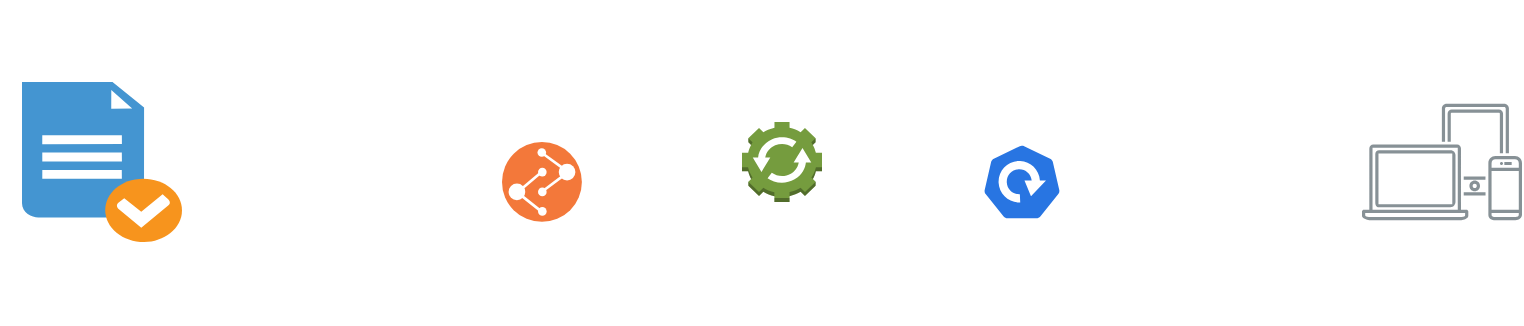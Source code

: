 <mxfile version="20.0.0" type="github">
  <diagram id="2y3gFhWsURK6tQSYoNL8" name="Page-1">
    <mxGraphModel dx="946" dy="557" grid="1" gridSize="10" guides="1" tooltips="1" connect="1" arrows="1" fold="1" page="1" pageScale="1" pageWidth="827" pageHeight="1169" math="0" shadow="0">
      <root>
        <mxCell id="0" />
        <mxCell id="1" parent="0" />
        <mxCell id="JgV9Ua26fCHldO7we2_E-1" value="产品设计文档" style="shadow=0;dashed=0;html=1;strokeColor=none;fillColor=#4495D1;labelPosition=center;verticalLabelPosition=bottom;verticalAlign=top;align=center;outlineConnect=0;shape=mxgraph.veeam.checked_doc;fontColor=#FFFFFF;fontSize=17;" vertex="1" parent="1">
          <mxGeometry x="40" y="180" width="80" height="80" as="geometry" />
        </mxCell>
        <mxCell id="JgV9Ua26fCHldO7we2_E-3" value="产品" style="sketch=0;outlineConnect=0;gradientColor=none;fontColor=#FFFFFF;strokeColor=none;fillColor=#879196;dashed=0;verticalLabelPosition=bottom;verticalAlign=top;align=center;html=1;fontSize=17;fontStyle=0;aspect=fixed;shape=mxgraph.aws4.illustration_devices;pointerEvents=1" vertex="1" parent="1">
          <mxGeometry x="710" y="180" width="80" height="80" as="geometry" />
        </mxCell>
        <mxCell id="JgV9Ua26fCHldO7we2_E-4" value="流水线" style="fillColor=none;strokeColor=#FFFFFF;verticalAlign=top;fontStyle=1;fontColor=#FFFFFF;fontSize=17;strokeWidth=2;" vertex="1" parent="1">
          <mxGeometry x="200" y="160" width="440" height="120" as="geometry" />
        </mxCell>
        <mxCell id="JgV9Ua26fCHldO7we2_E-5" value="CI" style="fillColor=none;strokeColor=#FFFFFF;dashed=1;verticalAlign=top;fontStyle=1;fontColor=#FFFFFF;fontSize=17;" vertex="1" parent="1">
          <mxGeometry x="210" y="180" width="180" height="80" as="geometry" />
        </mxCell>
        <mxCell id="JgV9Ua26fCHldO7we2_E-6" value="CD" style="fillColor=none;strokeColor=#FFFFFF;dashed=1;verticalAlign=top;fontStyle=1;fontColor=#FFFFFF;fontSize=17;" vertex="1" parent="1">
          <mxGeometry x="450" y="180" width="180" height="80" as="geometry" />
        </mxCell>
        <mxCell id="JgV9Ua26fCHldO7we2_E-7" value="" style="aspect=fixed;perimeter=ellipsePerimeter;html=1;align=center;shadow=0;dashed=0;fontColor=#FFFFFF;labelBackgroundColor=#ffffff;fontSize=17;spacingTop=3;image;image=img/lib/ibm/devops/build_test.svg;" vertex="1" parent="1">
          <mxGeometry x="280" y="210" width="40" height="40" as="geometry" />
        </mxCell>
        <mxCell id="JgV9Ua26fCHldO7we2_E-8" value="" style="sketch=0;html=1;dashed=0;whitespace=wrap;fillColor=#2875E2;strokeColor=#ffffff;points=[[0.005,0.63,0],[0.1,0.2,0],[0.9,0.2,0],[0.5,0,0],[0.995,0.63,0],[0.72,0.99,0],[0.5,1,0],[0.28,0.99,0]];shape=mxgraph.kubernetes.icon;prIcon=deploy;fontSize=17;fontColor=#FFFFFF;" vertex="1" parent="1">
          <mxGeometry x="520" y="210" width="40" height="40" as="geometry" />
        </mxCell>
        <mxCell id="JgV9Ua26fCHldO7we2_E-9" value="" style="outlineConnect=0;dashed=0;verticalLabelPosition=bottom;verticalAlign=top;align=center;html=1;shape=mxgraph.aws3.automation;fillColor=#759C3E;gradientColor=none;fontSize=17;fontColor=#FFFFFF;" vertex="1" parent="1">
          <mxGeometry x="400" y="200" width="40" height="40" as="geometry" />
        </mxCell>
        <mxCell id="JgV9Ua26fCHldO7we2_E-10" value="" style="triangle;whiteSpace=wrap;html=1;fontSize=17;fontColor=#FFFFFF;fillColor=none;strokeWidth=2;strokeColor=#FFFFFF;" vertex="1" parent="1">
          <mxGeometry x="640" y="140" width="40" height="160" as="geometry" />
        </mxCell>
      </root>
    </mxGraphModel>
  </diagram>
</mxfile>
